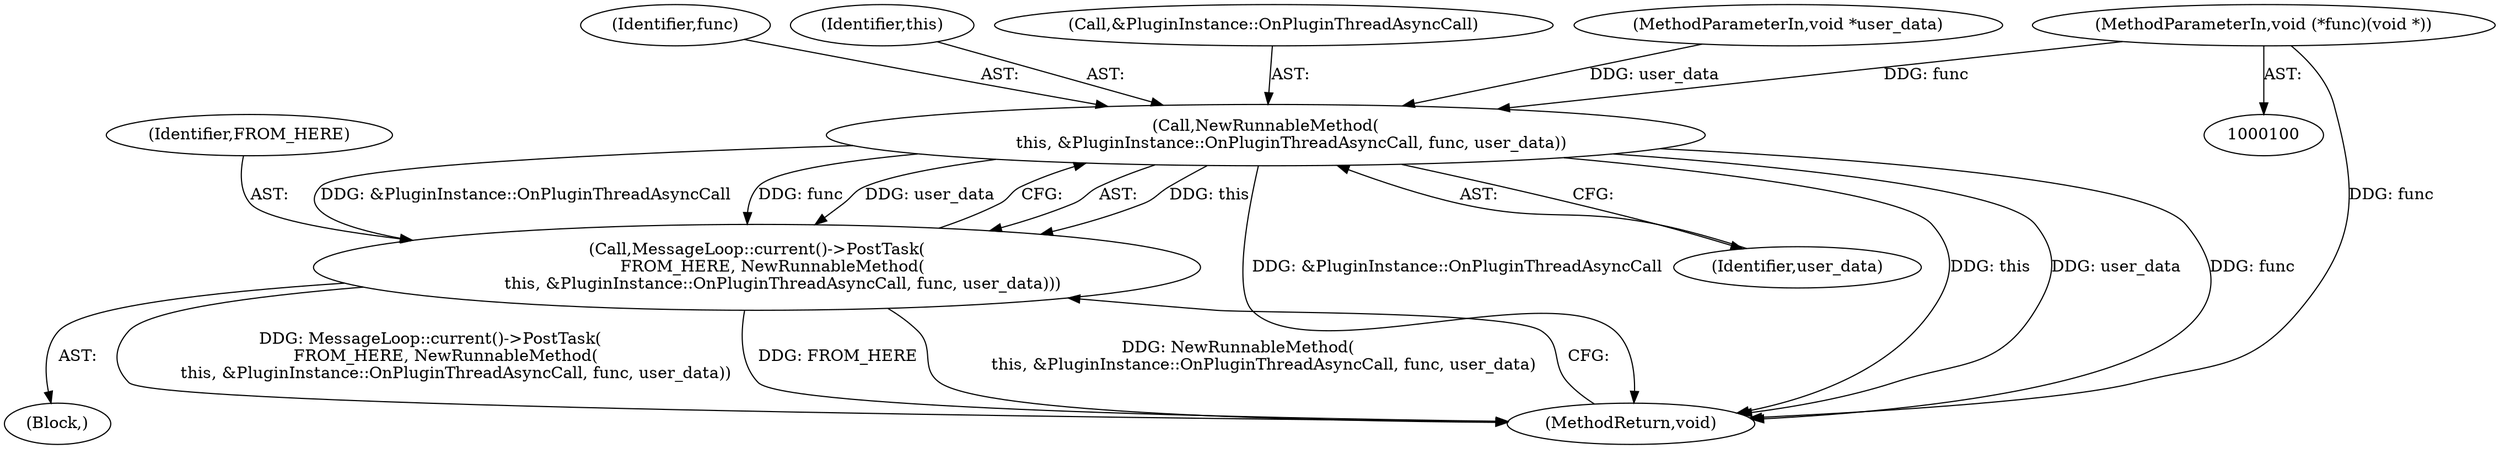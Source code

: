 digraph "0_Chrome_ea3d1d84be3d6f97bf50e76511c9e26af6895533_30@pointer" {
"1000101" [label="(MethodParameterIn,void (*func)(void *))"];
"1000106" [label="(Call,NewRunnableMethod(\n          this, &PluginInstance::OnPluginThreadAsyncCall, func, user_data))"];
"1000104" [label="(Call,MessageLoop::current()->PostTask(\n      FROM_HERE, NewRunnableMethod(\n          this, &PluginInstance::OnPluginThreadAsyncCall, func, user_data)))"];
"1000104" [label="(Call,MessageLoop::current()->PostTask(\n      FROM_HERE, NewRunnableMethod(\n          this, &PluginInstance::OnPluginThreadAsyncCall, func, user_data)))"];
"1000110" [label="(Identifier,func)"];
"1000103" [label="(Block,)"];
"1000107" [label="(Identifier,this)"];
"1000111" [label="(Identifier,user_data)"];
"1000108" [label="(Call,&PluginInstance::OnPluginThreadAsyncCall)"];
"1000102" [label="(MethodParameterIn,void *user_data)"];
"1000105" [label="(Identifier,FROM_HERE)"];
"1000106" [label="(Call,NewRunnableMethod(\n          this, &PluginInstance::OnPluginThreadAsyncCall, func, user_data))"];
"1000101" [label="(MethodParameterIn,void (*func)(void *))"];
"1000112" [label="(MethodReturn,void)"];
"1000101" -> "1000100"  [label="AST: "];
"1000101" -> "1000112"  [label="DDG: func"];
"1000101" -> "1000106"  [label="DDG: func"];
"1000106" -> "1000104"  [label="AST: "];
"1000106" -> "1000111"  [label="CFG: "];
"1000107" -> "1000106"  [label="AST: "];
"1000108" -> "1000106"  [label="AST: "];
"1000110" -> "1000106"  [label="AST: "];
"1000111" -> "1000106"  [label="AST: "];
"1000104" -> "1000106"  [label="CFG: "];
"1000106" -> "1000112"  [label="DDG: &PluginInstance::OnPluginThreadAsyncCall"];
"1000106" -> "1000112"  [label="DDG: this"];
"1000106" -> "1000112"  [label="DDG: user_data"];
"1000106" -> "1000112"  [label="DDG: func"];
"1000106" -> "1000104"  [label="DDG: this"];
"1000106" -> "1000104"  [label="DDG: &PluginInstance::OnPluginThreadAsyncCall"];
"1000106" -> "1000104"  [label="DDG: func"];
"1000106" -> "1000104"  [label="DDG: user_data"];
"1000102" -> "1000106"  [label="DDG: user_data"];
"1000104" -> "1000103"  [label="AST: "];
"1000105" -> "1000104"  [label="AST: "];
"1000112" -> "1000104"  [label="CFG: "];
"1000104" -> "1000112"  [label="DDG: MessageLoop::current()->PostTask(\n      FROM_HERE, NewRunnableMethod(\n          this, &PluginInstance::OnPluginThreadAsyncCall, func, user_data))"];
"1000104" -> "1000112"  [label="DDG: FROM_HERE"];
"1000104" -> "1000112"  [label="DDG: NewRunnableMethod(\n          this, &PluginInstance::OnPluginThreadAsyncCall, func, user_data)"];
}
